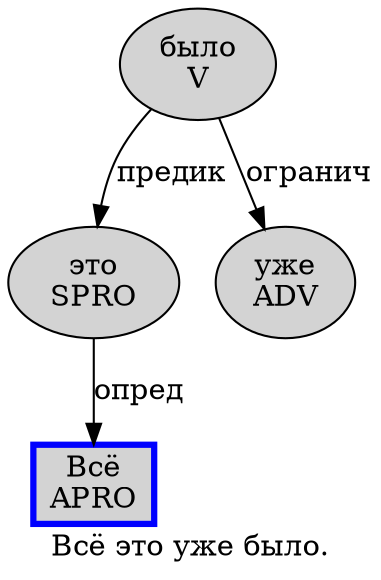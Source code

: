 digraph SENTENCE_4060 {
	graph [label="Всё это уже было."]
	node [style=filled]
		0 [label="Всё
APRO" color=blue fillcolor=lightgray penwidth=3 shape=box]
		1 [label="это
SPRO" color="" fillcolor=lightgray penwidth=1 shape=ellipse]
		2 [label="уже
ADV" color="" fillcolor=lightgray penwidth=1 shape=ellipse]
		3 [label="было
V" color="" fillcolor=lightgray penwidth=1 shape=ellipse]
			3 -> 1 [label="предик"]
			3 -> 2 [label="огранич"]
			1 -> 0 [label="опред"]
}